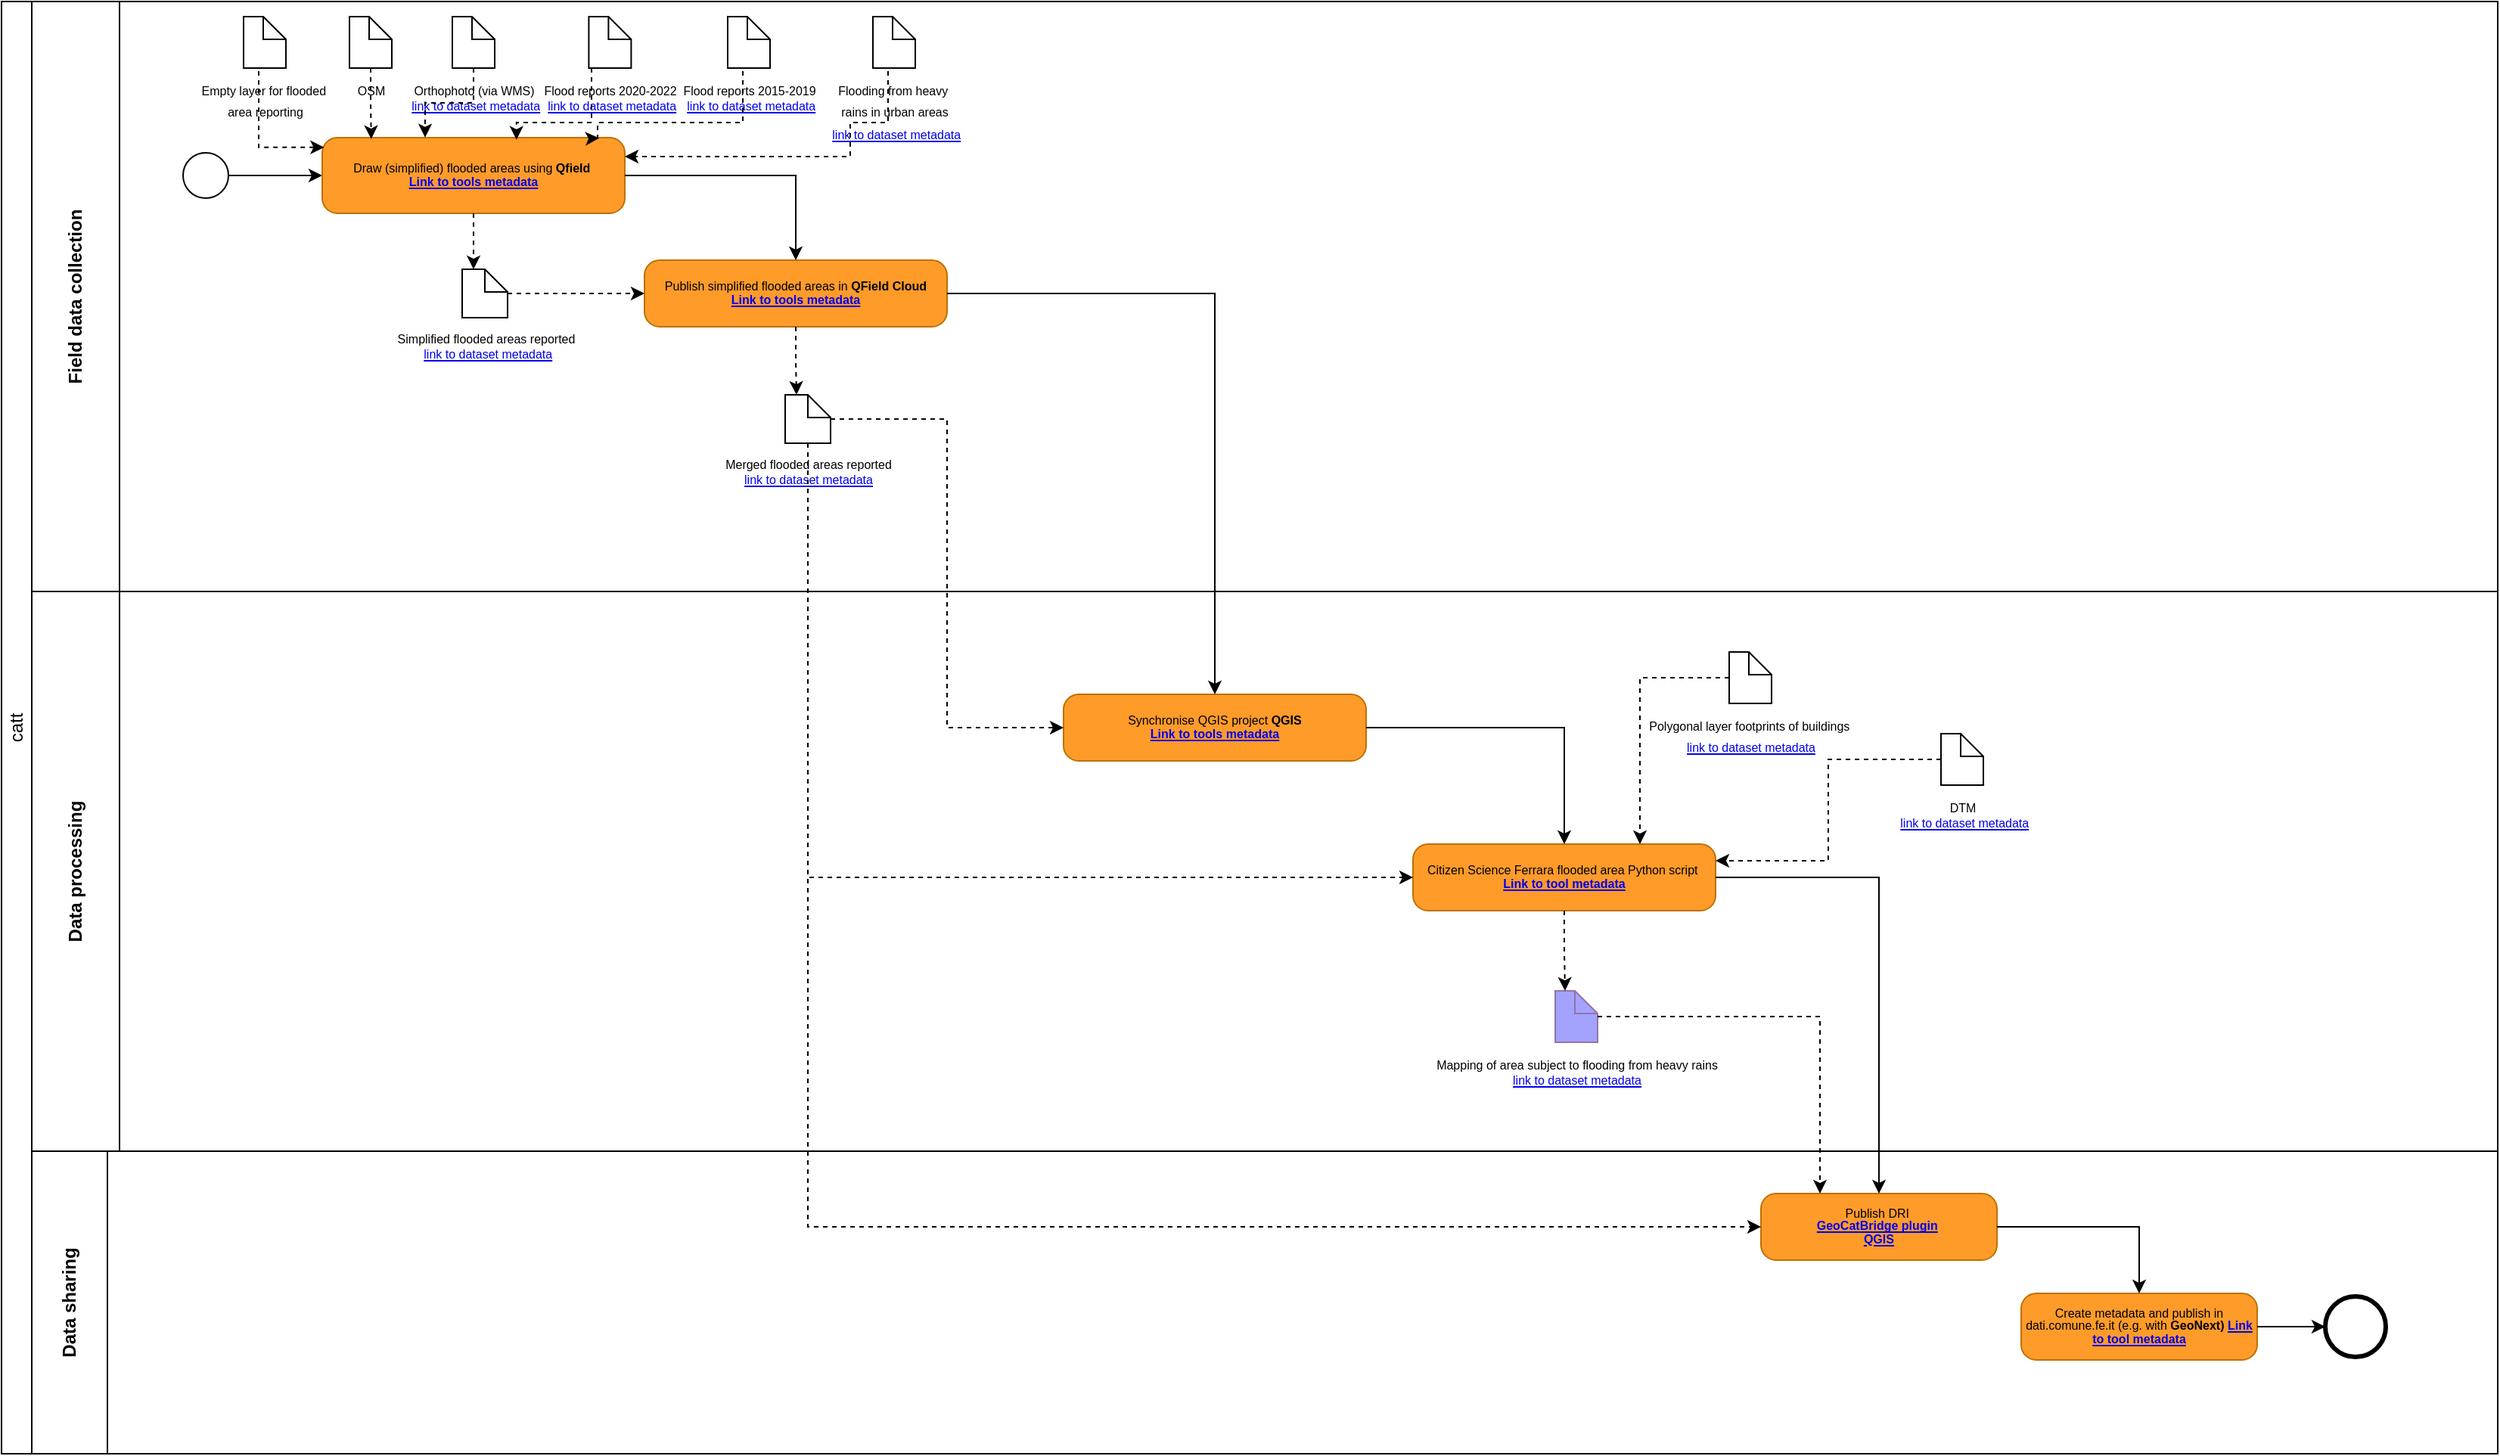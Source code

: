 <mxfile version="26.1.1">
  <diagram name="FE_CS_Floods" id="Fl7lTP8CgrJQdIfu86Pg">
    <mxGraphModel grid="1" page="1" gridSize="10" guides="1" tooltips="1" connect="1" arrows="1" fold="1" pageScale="1" pageWidth="3300" pageHeight="4681" math="0" shadow="0">
      <root>
        <mxCell id="SzkD9skeZVJdTODsGsiK-0" />
        <mxCell id="SzkD9skeZVJdTODsGsiK-1" parent="SzkD9skeZVJdTODsGsiK-0" />
        <mxCell id="SzkD9skeZVJdTODsGsiK-2" value="catt" style="swimlane;html=1;childLayout=stackLayout;resizeParent=1;resizeParentMax=0;horizontal=0;startSize=20;horizontalStack=0;whiteSpace=wrap;fontStyle=0" vertex="1" parent="SzkD9skeZVJdTODsGsiK-1">
          <mxGeometry x="50" y="-4390" width="1650" height="960" as="geometry">
            <mxRectangle x="99" y="-2240" width="40" height="50" as="alternateBounds" />
          </mxGeometry>
        </mxCell>
        <mxCell id="SzkD9skeZVJdTODsGsiK-3" value="Field data collection" style="swimlane;html=1;startSize=58;horizontal=0;whiteSpace=wrap;" vertex="1" parent="SzkD9skeZVJdTODsGsiK-2">
          <mxGeometry x="20" width="1630" height="390" as="geometry">
            <mxRectangle x="20" width="1133" height="30" as="alternateBounds" />
          </mxGeometry>
        </mxCell>
        <mxCell id="SzkD9skeZVJdTODsGsiK-4" style="edgeStyle=orthogonalEdgeStyle;rounded=0;orthogonalLoop=1;jettySize=auto;html=1;entryX=0;entryY=0.5;entryDx=0;entryDy=0;entryPerimeter=0;" edge="1" parent="SzkD9skeZVJdTODsGsiK-3" source="SzkD9skeZVJdTODsGsiK-5" target="SzkD9skeZVJdTODsGsiK-6">
          <mxGeometry relative="1" as="geometry">
            <mxPoint x="120" y="284" as="targetPoint" />
          </mxGeometry>
        </mxCell>
        <mxCell id="SzkD9skeZVJdTODsGsiK-5" value="" style="points=[[0.145,0.145,0],[0.5,0,0],[0.855,0.145,0],[1,0.5,0],[0.855,0.855,0],[0.5,1,0],[0.145,0.855,0],[0,0.5,0]];shape=mxgraph.bpmn.event;html=1;verticalLabelPosition=bottom;labelBackgroundColor=#ffffff;verticalAlign=top;align=center;perimeter=ellipsePerimeter;outlineConnect=0;aspect=fixed;outline=standard;symbol=general;" vertex="1" parent="SzkD9skeZVJdTODsGsiK-3">
          <mxGeometry x="100" y="100" width="30" height="30" as="geometry" />
        </mxCell>
        <mxCell id="SzkD9skeZVJdTODsGsiK-6" value="&lt;h6 style=&quot;line-height: 100%;&quot;&gt;&lt;span style=&quot;font-weight: normal;&quot;&gt;&lt;font face=&quot;Arial&quot;&gt;&lt;span style=&quot;font-size: 8px;&quot;&gt;Draw (simplified) flooded areas using&lt;/span&gt;&lt;/font&gt;&amp;nbsp;&lt;/span&gt;&lt;span style=&quot;font-size: 8.04px;&quot;&gt;Qfield&amp;nbsp;&lt;br&gt;&lt;/span&gt;&lt;font color=&quot;#ff0000&quot;&gt;&lt;a href=&quot;https://usage.geocat.live/catalogue/srv/eng/catalog.search#/metadata/2d239512-faaa-4024-8c0f-ac369fbeb404&quot;&gt;Link to tools metadata&lt;/a&gt;&lt;/font&gt;&lt;/h6&gt;" style="points=[[0.25,0,0],[0.5,0,0],[0.75,0,0],[1,0.25,0],[1,0.5,0],[1,0.75,0],[0.75,1,0],[0.5,1,0],[0.25,1,0],[0,0.75,0],[0,0.5,0],[0,0.25,0]];shape=mxgraph.bpmn.task;whiteSpace=wrap;rectStyle=rounded;size=10;html=1;container=1;expand=0;collapsible=0;taskMarker=abstract;fillColor=#ff9b29;fontColor=#000000;strokeColor=#BD7000;" vertex="1" parent="SzkD9skeZVJdTODsGsiK-3">
          <mxGeometry x="192" y="90" width="200" height="50" as="geometry" />
        </mxCell>
        <UserObject label="&lt;div style=&quot;line-height: 100%;&quot;&gt;&lt;div style=&quot;line-height: 100%;&quot;&gt;&lt;div style=&quot;line-height: 100%;&quot;&gt;&lt;span style=&quot;font-size: 8px;&quot;&gt;Simplified flooded areas reported&lt;/span&gt;&lt;br&gt;&lt;/div&gt;&lt;/div&gt;&lt;div style=&quot;font-size: 8px; line-height: 100%;&quot;&gt;&lt;span style=&quot;font-family: Arial; background-color: initial;&quot;&gt;&amp;nbsp;&lt;/span&gt;&lt;a href=&quot;https://usage.geocat.live/catalogue/srv/eng/catalog.search#/metadata/2b147d2f-44ad-4a7f-a017-ba9abe6d4aa5&quot; style=&quot;font-family: Arial; background-color: initial;&quot;&gt;link to dataset metadata&lt;/a&gt;&lt;br&gt;&lt;/div&gt;&lt;/div&gt;" id="SzkD9skeZVJdTODsGsiK-7">
          <mxCell style="shape=mxgraph.bpmn.data;labelPosition=center;verticalLabelPosition=bottom;align=center;verticalAlign=top;size=15;html=1;" vertex="1" parent="SzkD9skeZVJdTODsGsiK-3">
            <mxGeometry x="284.5" y="177" width="30" height="32" as="geometry" />
          </mxCell>
        </UserObject>
        <mxCell id="SzkD9skeZVJdTODsGsiK-8" style="edgeStyle=orthogonalEdgeStyle;rounded=0;orthogonalLoop=1;jettySize=auto;html=1;entryX=0;entryY=0;entryDx=7.5;entryDy=0;entryPerimeter=0;dashed=1;" edge="1" parent="SzkD9skeZVJdTODsGsiK-3" source="SzkD9skeZVJdTODsGsiK-6" target="SzkD9skeZVJdTODsGsiK-7">
          <mxGeometry relative="1" as="geometry" />
        </mxCell>
        <UserObject label="&lt;div style=&quot;&quot;&gt;&lt;div style=&quot;&quot;&gt;&lt;font face=&quot;Arial&quot;&gt;&lt;span style=&quot;font-size: 8px;&quot;&gt;Empty layer for flooded&amp;nbsp;&lt;/span&gt;&lt;/font&gt;&lt;/div&gt;&lt;div style=&quot;&quot;&gt;&lt;font face=&quot;Arial&quot;&gt;&lt;span style=&quot;font-size: 8px;&quot;&gt;area reporting&lt;/span&gt;&lt;/font&gt;&lt;/div&gt;&lt;/div&gt;" id="SzkD9skeZVJdTODsGsiK-9">
          <mxCell style="shape=mxgraph.bpmn.data;labelPosition=center;verticalLabelPosition=bottom;align=center;verticalAlign=top;size=15;html=1;" vertex="1" parent="SzkD9skeZVJdTODsGsiK-3">
            <mxGeometry x="140" y="10" width="28" height="34" as="geometry" />
          </mxCell>
        </UserObject>
        <mxCell id="SzkD9skeZVJdTODsGsiK-10" style="edgeStyle=orthogonalEdgeStyle;rounded=0;orthogonalLoop=1;jettySize=auto;html=1;entryX=0.006;entryY=0.128;entryDx=0;entryDy=0;entryPerimeter=0;dashed=1;exitX=0.5;exitY=1;exitDx=0;exitDy=0;exitPerimeter=0;" edge="1" parent="SzkD9skeZVJdTODsGsiK-3" source="SzkD9skeZVJdTODsGsiK-9" target="SzkD9skeZVJdTODsGsiK-6">
          <mxGeometry relative="1" as="geometry">
            <Array as="points">
              <mxPoint x="150" y="44" />
              <mxPoint x="150" y="96" />
            </Array>
          </mxGeometry>
        </mxCell>
        <UserObject label="&lt;div style=&quot;line-height: 100%;&quot;&gt;&lt;div style=&quot;line-height: 100%;&quot;&gt;&lt;div style=&quot;line-height: 100%;&quot;&gt;&lt;span style=&quot;font-size: 8px;&quot;&gt;Merged flooded areas reported&lt;/span&gt;&lt;br&gt;&lt;/div&gt;&lt;/div&gt;&lt;div style=&quot;font-size: 8px; line-height: 100%;&quot;&gt;&lt;a href=&quot;https://usage.geocat.live/catalogue/srv/eng/catalog.search#/metadata/2b147d2f-44ad-4a7f-a017-ba9abe6d4aa5&quot; style=&quot;font-family: Arial; background-color: initial;&quot;&gt;link to dataset metadata&lt;/a&gt;&lt;br&gt;&lt;/div&gt;&lt;/div&gt;" id="SzkD9skeZVJdTODsGsiK-27">
          <mxCell style="shape=mxgraph.bpmn.data;labelPosition=center;verticalLabelPosition=bottom;align=center;verticalAlign=top;size=15;html=1;" vertex="1" parent="SzkD9skeZVJdTODsGsiK-3">
            <mxGeometry x="498" y="260" width="30" height="32" as="geometry" />
          </mxCell>
        </UserObject>
        <UserObject label="&lt;div style=&quot;&quot;&gt;&lt;div style=&quot;&quot;&gt;&lt;font face=&quot;Arial&quot;&gt;&lt;span style=&quot;font-size: 8px;&quot;&gt;Orthophoto (via WMS)&lt;/span&gt;&lt;/font&gt;&lt;br&gt;&lt;/div&gt;&lt;div style=&quot;font-size: 8px;&quot;&gt;&lt;font face=&quot;Arial&quot; style=&quot;font-size: 8px;&quot;&gt;&amp;nbsp;&lt;a href=&quot;https://usage.geocat.live/catalogue/srv/ita/catalog.search#/metadata/f4e9f405-5fbb-4e82-af15-d8045c14c89a&quot;&gt;link to dataset metadata&lt;/a&gt;&lt;/font&gt;&lt;/div&gt;&lt;/div&gt;" id="74SUNnzkTKtyADVK5N_D-0">
          <mxCell style="shape=mxgraph.bpmn.data;labelPosition=center;verticalLabelPosition=bottom;align=center;verticalAlign=top;size=15;html=1;" vertex="1" parent="SzkD9skeZVJdTODsGsiK-3">
            <mxGeometry x="278" y="10" width="28" height="34" as="geometry" />
          </mxCell>
        </UserObject>
        <mxCell id="74SUNnzkTKtyADVK5N_D-1" style="edgeStyle=orthogonalEdgeStyle;rounded=0;orthogonalLoop=1;jettySize=auto;html=1;dashed=1;exitX=0.5;exitY=1;exitDx=0;exitDy=0;exitPerimeter=0;entryX=0.34;entryY=-0.003;entryDx=0;entryDy=0;entryPerimeter=0;" edge="1" parent="SzkD9skeZVJdTODsGsiK-3" source="74SUNnzkTKtyADVK5N_D-0" target="SzkD9skeZVJdTODsGsiK-6">
          <mxGeometry relative="1" as="geometry">
            <mxPoint x="260" y="90" as="targetPoint" />
          </mxGeometry>
        </mxCell>
        <mxCell id="74SUNnzkTKtyADVK5N_D-13" value="&lt;h6 style=&quot;line-height: 100%;&quot;&gt;&lt;font face=&quot;Arial&quot; style=&quot;&quot;&gt;&lt;span style=&quot;font-size: 8px;&quot;&gt;&lt;span style=&quot;font-weight: normal;&quot;&gt;Publish DRI&amp;nbsp;&lt;br&gt;&lt;/span&gt;&lt;a href=&quot;https://usage.geocat.live/catalogue/srv/ita/catalog.search#/metadata/547e29bd-4d1b-43d2-9be4-fba6f09ac14c&quot;&gt;GeoCatBridge plugin&lt;/a&gt;&amp;nbsp;&lt;br&gt;&lt;/span&gt;&lt;/font&gt;&lt;span style=&quot;font-size: 8.04px;&quot;&gt;&lt;a href=&quot;https://usage.geocat.live/catalogue/srv/ita/catalog.search#/metadata/2dccbea6-8c1f-4402-af6d-78382cc6e8a1&quot;&gt;QGIS&lt;/a&gt;&lt;/span&gt;&lt;/h6&gt;" style="points=[[0.25,0,0],[0.5,0,0],[0.75,0,0],[1,0.25,0],[1,0.5,0],[1,0.75,0],[0.75,1,0],[0.5,1,0],[0.25,1,0],[0,0.75,0],[0,0.5,0],[0,0.25,0]];shape=mxgraph.bpmn.task;whiteSpace=wrap;rectStyle=rounded;size=10;html=1;container=1;expand=0;collapsible=0;taskMarker=abstract;fillColor=#ff9b29;fontColor=#000000;strokeColor=#BD7000;" vertex="1" parent="SzkD9skeZVJdTODsGsiK-3">
          <mxGeometry x="1143" y="788" width="156" height="44" as="geometry" />
        </mxCell>
        <mxCell id="74SUNnzkTKtyADVK5N_D-16" style="edgeStyle=orthogonalEdgeStyle;rounded=0;orthogonalLoop=1;jettySize=auto;html=1;entryX=0;entryY=0.5;entryDx=0;entryDy=0;entryPerimeter=0;exitX=0.5;exitY=1;exitDx=0;exitDy=0;exitPerimeter=0;dashed=1;" edge="1" parent="SzkD9skeZVJdTODsGsiK-3" source="SzkD9skeZVJdTODsGsiK-27" target="74SUNnzkTKtyADVK5N_D-13">
          <mxGeometry relative="1" as="geometry" />
        </mxCell>
        <mxCell id="74SUNnzkTKtyADVK5N_D-19" value="" style="points=[[0.145,0.145,0],[0.5,0,0],[0.855,0.145,0],[1,0.5,0],[0.855,0.855,0],[0.5,1,0],[0.145,0.855,0],[0,0.5,0]];shape=mxgraph.bpmn.event;html=1;verticalLabelPosition=bottom;labelBackgroundColor=#ffffff;verticalAlign=top;align=center;perimeter=ellipsePerimeter;outlineConnect=0;aspect=fixed;outline=end;symbol=terminate2;" vertex="1" parent="SzkD9skeZVJdTODsGsiK-3">
          <mxGeometry x="1516" y="856" width="40" height="40" as="geometry" />
        </mxCell>
        <UserObject label="&lt;div style=&quot;&quot;&gt;&lt;div style=&quot;&quot;&gt;&lt;font face=&quot;Arial&quot;&gt;&lt;span style=&quot;font-size: 8px;&quot;&gt;OSM&lt;/span&gt;&lt;/font&gt;&lt;/div&gt;&lt;/div&gt;" id="74SUNnzkTKtyADVK5N_D-2">
          <mxCell style="shape=mxgraph.bpmn.data;labelPosition=center;verticalLabelPosition=bottom;align=center;verticalAlign=top;size=15;html=1;" vertex="1" parent="SzkD9skeZVJdTODsGsiK-3">
            <mxGeometry x="210" y="10" width="28" height="34" as="geometry" />
          </mxCell>
        </UserObject>
        <mxCell id="74SUNnzkTKtyADVK5N_D-3" style="edgeStyle=orthogonalEdgeStyle;rounded=0;orthogonalLoop=1;jettySize=auto;html=1;entryX=0.162;entryY=0.018;entryDx=0;entryDy=0;entryPerimeter=0;dashed=1;exitX=0.5;exitY=1;exitDx=0;exitDy=0;exitPerimeter=0;" edge="1" parent="SzkD9skeZVJdTODsGsiK-3" source="74SUNnzkTKtyADVK5N_D-2" target="SzkD9skeZVJdTODsGsiK-6">
          <mxGeometry relative="1" as="geometry">
            <mxPoint x="224" y="90" as="targetPoint" />
          </mxGeometry>
        </mxCell>
        <UserObject label="&lt;div style=&quot;&quot;&gt;&lt;div style=&quot;&quot;&gt;&lt;font face=&quot;Arial&quot;&gt;&lt;span style=&quot;font-size: 8px;&quot;&gt;Flood reports 2020-2022&lt;/span&gt;&lt;/font&gt;&lt;br&gt;&lt;/div&gt;&lt;div style=&quot;font-size: 8px;&quot;&gt;&lt;font face=&quot;Arial&quot; style=&quot;font-size: 8px;&quot;&gt;&amp;nbsp;&lt;a href=&quot;https://usage.geocat.live/catalogue/srv/ita/catalog.search#/metadata/e8f53bfc-6b4f-4607-a69c-a5670a60ada8&quot;&gt;link to dataset metadata&lt;/a&gt;&lt;/font&gt;&lt;/div&gt;&lt;/div&gt;" id="pdKRyIEJhpnBWiq7Z5HK-0">
          <mxCell style="shape=mxgraph.bpmn.data;labelPosition=center;verticalLabelPosition=bottom;align=center;verticalAlign=top;size=15;html=1;" vertex="1" parent="SzkD9skeZVJdTODsGsiK-3">
            <mxGeometry x="368.2" y="10" width="28" height="34" as="geometry" />
          </mxCell>
        </UserObject>
        <mxCell id="pdKRyIEJhpnBWiq7Z5HK-1" style="edgeStyle=orthogonalEdgeStyle;rounded=0;orthogonalLoop=1;jettySize=auto;html=1;dashed=1;entryX=0.642;entryY=0.028;entryDx=0;entryDy=0;entryPerimeter=0;" edge="1" parent="SzkD9skeZVJdTODsGsiK-3" source="pdKRyIEJhpnBWiq7Z5HK-0" target="SzkD9skeZVJdTODsGsiK-6">
          <mxGeometry relative="1" as="geometry">
            <mxPoint x="320.0" y="91.7" as="targetPoint" />
            <Array as="points">
              <mxPoint x="370" y="80" />
              <mxPoint x="320" y="80" />
            </Array>
          </mxGeometry>
        </mxCell>
        <UserObject label="&lt;div style=&quot;&quot;&gt;&lt;div style=&quot;&quot;&gt;&lt;font face=&quot;Arial&quot;&gt;&lt;span style=&quot;font-size: 8px;&quot;&gt;Flood reports 2015-2019&lt;/span&gt;&lt;/font&gt;&lt;br&gt;&lt;/div&gt;&lt;div style=&quot;font-size: 8px;&quot;&gt;&lt;font face=&quot;Arial&quot; style=&quot;font-size: 8px;&quot;&gt;&amp;nbsp;&lt;a href=&quot;https://usage.geocat.live/catalogue/srv/ita/catalog.search#/metadata/dc92bc51-6824-42bc-857b-8742bdd8a42b&quot;&gt;link to dataset metadata&lt;/a&gt;&lt;/font&gt;&lt;/div&gt;&lt;/div&gt;" id="pdKRyIEJhpnBWiq7Z5HK-4">
          <mxCell style="shape=mxgraph.bpmn.data;labelPosition=center;verticalLabelPosition=bottom;align=center;verticalAlign=top;size=15;html=1;" vertex="1" parent="SzkD9skeZVJdTODsGsiK-3">
            <mxGeometry x="460" y="10" width="28" height="34" as="geometry" />
          </mxCell>
        </UserObject>
        <mxCell id="pdKRyIEJhpnBWiq7Z5HK-5" style="edgeStyle=orthogonalEdgeStyle;rounded=0;orthogonalLoop=1;jettySize=auto;html=1;dashed=1;entryX=0.915;entryY=0.005;entryDx=0;entryDy=0;entryPerimeter=0;exitX=0.5;exitY=1;exitDx=0;exitDy=0;exitPerimeter=0;" edge="1" parent="SzkD9skeZVJdTODsGsiK-3" source="pdKRyIEJhpnBWiq7Z5HK-4" target="SzkD9skeZVJdTODsGsiK-6">
          <mxGeometry relative="1" as="geometry">
            <mxPoint x="444.5" y="92" as="targetPoint" />
            <Array as="points">
              <mxPoint x="470" y="44" />
              <mxPoint x="470" y="80" />
              <mxPoint x="374" y="80" />
              <mxPoint x="374" y="90" />
            </Array>
          </mxGeometry>
        </mxCell>
        <UserObject label="&lt;div style=&quot;&quot;&gt;&lt;div style=&quot;&quot;&gt;&lt;span style=&quot;background-color: initial; font-size: 8px;&quot;&gt;&lt;font face=&quot;Arial&quot;&gt;Flooding from heavy&amp;nbsp;&lt;/font&gt;&lt;/span&gt;&lt;/div&gt;&lt;div style=&quot;&quot;&gt;&lt;span style=&quot;background-color: initial; font-size: 8px;&quot;&gt;&lt;font face=&quot;Arial&quot;&gt;rains in urban areas&lt;/font&gt;&lt;/span&gt;&lt;/div&gt;&lt;div style=&quot;&quot;&gt;&lt;span style=&quot;font-size: 8px; font-family: Arial; background-color: initial;&quot;&gt;&amp;nbsp;&lt;/span&gt;&lt;a href=&quot;https://usage.geocat.live/catalogue/srv/ita/catalog.search#/metadata/a2831652-6de6-42a9-8cfa-83f0ad1f39d8&quot; style=&quot;font-size: 8px; font-family: Arial; background-color: initial;&quot;&gt;link to dataset metadata&lt;/a&gt;&lt;br&gt;&lt;/div&gt;&lt;/div&gt;" id="pdKRyIEJhpnBWiq7Z5HK-6">
          <mxCell style="shape=mxgraph.bpmn.data;labelPosition=center;verticalLabelPosition=bottom;align=center;verticalAlign=top;size=15;html=1;" vertex="1" parent="SzkD9skeZVJdTODsGsiK-3">
            <mxGeometry x="556" y="10" width="28" height="34" as="geometry" />
          </mxCell>
        </UserObject>
        <mxCell id="pdKRyIEJhpnBWiq7Z5HK-7" style="edgeStyle=orthogonalEdgeStyle;rounded=0;orthogonalLoop=1;jettySize=auto;html=1;dashed=1;exitX=0.5;exitY=1;exitDx=0;exitDy=0;exitPerimeter=0;entryX=1;entryY=0.25;entryDx=0;entryDy=0;entryPerimeter=0;" edge="1" parent="SzkD9skeZVJdTODsGsiK-3" source="pdKRyIEJhpnBWiq7Z5HK-6" target="SzkD9skeZVJdTODsGsiK-6">
          <mxGeometry relative="1" as="geometry">
            <mxPoint x="470" y="110" as="targetPoint" />
            <Array as="points">
              <mxPoint x="566" y="44" />
              <mxPoint x="566" y="80" />
              <mxPoint x="541" y="80" />
              <mxPoint x="541" y="103" />
            </Array>
          </mxGeometry>
        </mxCell>
        <mxCell id="SzkD9skeZVJdTODsGsiK-34" value="&lt;div&gt;Data processing&lt;/div&gt;" style="swimlane;html=1;startSize=58;horizontal=0;autosize=0;fixedWidth=0;whiteSpace=wrap;" vertex="1" parent="SzkD9skeZVJdTODsGsiK-2">
          <mxGeometry x="20" y="390" width="1630" height="370" as="geometry" />
        </mxCell>
        <mxCell id="jW8SsWcP30lV7KbBp710-4" value="&lt;h6 style=&quot;line-height: 100%;&quot;&gt;&lt;span style=&quot;font-weight: normal;&quot;&gt;&lt;font face=&quot;Arial&quot;&gt;&lt;span style=&quot;font-size: 8px;&quot;&gt;Synchronise QGIS project&lt;/span&gt;&lt;/font&gt;&amp;nbsp;&lt;/span&gt;&lt;span style=&quot;font-size: 8.04px;&quot;&gt;QGIS &lt;br&gt;&lt;/span&gt;&lt;font color=&quot;#ff0000&quot;&gt;&lt;a href=&quot;https://usage.geocat.live/catalogue/srv/ita/catalog.search#/metadata/2d239512-faaa-4024-8c0f-ac369fbeb404&quot;&gt;Link to tools metadata&lt;/a&gt;&lt;/font&gt;&lt;/h6&gt;" style="points=[[0.25,0,0],[0.5,0,0],[0.75,0,0],[1,0.25,0],[1,0.5,0],[1,0.75,0],[0.75,1,0],[0.5,1,0],[0.25,1,0],[0,0.75,0],[0,0.5,0],[0,0.25,0]];shape=mxgraph.bpmn.task;whiteSpace=wrap;rectStyle=rounded;size=10;html=1;container=1;expand=0;collapsible=0;taskMarker=abstract;fillColor=#ff9b29;fontColor=#000000;strokeColor=#BD7000;" vertex="1" parent="SzkD9skeZVJdTODsGsiK-34">
          <mxGeometry x="682" y="68" width="200" height="44" as="geometry" />
        </mxCell>
        <mxCell id="74SUNnzkTKtyADVK5N_D-4" value="&lt;h6 style=&quot;line-height: 100%;&quot;&gt;&lt;span style=&quot;background-color: initial; font-size: 8px; font-weight: 400;&quot;&gt;&lt;font face=&quot;Arial&quot;&gt;Citizen Science Ferrara flooded area Python script&amp;nbsp;&lt;/font&gt;&lt;/span&gt;&lt;span style=&quot;font-weight: normal;&quot;&gt;&lt;font face=&quot;Arial&quot;&gt;&lt;span style=&quot;font-size: 8px;&quot;&gt;&lt;br&gt;&lt;/span&gt;&lt;/font&gt;&lt;/span&gt;&lt;font color=&quot;#ff0000&quot;&gt;&lt;a href=&quot;https://usage.geocat.live/catalogue/srv/ita/catalog.search#/metadata/78cf7716-e521-441e-92b5-87f6fe86c5f0&quot;&gt;Link to tool metadata&lt;/a&gt;&lt;/font&gt;&lt;/h6&gt;" style="points=[[0.25,0,0],[0.5,0,0],[0.75,0,0],[1,0.25,0],[1,0.5,0],[1,0.75,0],[0.75,1,0],[0.5,1,0],[0.25,1,0],[0,0.75,0],[0,0.5,0],[0,0.25,0]];shape=mxgraph.bpmn.task;whiteSpace=wrap;rectStyle=rounded;size=10;html=1;container=1;expand=0;collapsible=0;taskMarker=abstract;fillColor=#ff9b29;fontColor=#000000;strokeColor=#BD7000;" vertex="1" parent="SzkD9skeZVJdTODsGsiK-34">
          <mxGeometry x="913" y="167" width="200" height="44" as="geometry" />
        </mxCell>
        <mxCell id="74SUNnzkTKtyADVK5N_D-5" style="edgeStyle=orthogonalEdgeStyle;rounded=0;orthogonalLoop=1;jettySize=auto;html=1;entryX=0.5;entryY=0;entryDx=0;entryDy=0;entryPerimeter=0;" edge="1" parent="SzkD9skeZVJdTODsGsiK-34" source="jW8SsWcP30lV7KbBp710-4" target="74SUNnzkTKtyADVK5N_D-4">
          <mxGeometry relative="1" as="geometry" />
        </mxCell>
        <UserObject label="&lt;div style=&quot;&quot;&gt;&lt;div style=&quot;&quot;&gt;&lt;font face=&quot;Arial&quot;&gt;&lt;span style=&quot;font-size: 8px;&quot;&gt;Polygonal layer footprints of buildings&lt;/span&gt;&lt;/font&gt;&lt;b style=&quot;font-size: 8px; font-family: Arial; background-color: initial;&quot;&gt;&lt;font color=&quot;#ff0000&quot;&gt;&amp;nbsp;&lt;/font&gt;&lt;/b&gt;&lt;/div&gt;&lt;div style=&quot;&quot;&gt;&lt;a style=&quot;font-size: 8px; font-family: Arial; background-color: initial;&quot; href=&quot;https://usage.geocat.live/catalogue/srv/ita/catalog.search#/metadata/4a561dec-b977-4bb1-a5e3-6743c8e98fcd&quot;&gt;link to dataset metadata&lt;/a&gt;&lt;/div&gt;&lt;/div&gt;" id="74SUNnzkTKtyADVK5N_D-6">
          <mxCell style="shape=mxgraph.bpmn.data;labelPosition=center;verticalLabelPosition=bottom;align=center;verticalAlign=top;size=15;html=1;" vertex="1" parent="SzkD9skeZVJdTODsGsiK-34">
            <mxGeometry x="1122" y="40" width="28" height="34" as="geometry" />
          </mxCell>
        </UserObject>
        <mxCell id="74SUNnzkTKtyADVK5N_D-7" style="edgeStyle=orthogonalEdgeStyle;rounded=0;orthogonalLoop=1;jettySize=auto;html=1;entryX=0.75;entryY=0;entryDx=0;entryDy=0;entryPerimeter=0;dashed=1;" edge="1" parent="SzkD9skeZVJdTODsGsiK-34" source="74SUNnzkTKtyADVK5N_D-6" target="74SUNnzkTKtyADVK5N_D-4">
          <mxGeometry relative="1" as="geometry" />
        </mxCell>
        <UserObject label="&lt;div style=&quot;&quot;&gt;&lt;div style=&quot;&quot;&gt;&lt;font face=&quot;Arial&quot;&gt;&lt;span style=&quot;font-size: 8px;&quot;&gt;Mapping of area subject to flooding from heavy rains&lt;/span&gt;&lt;/font&gt;&lt;/div&gt;&lt;div style=&quot;font-size: 8px;&quot;&gt;&lt;font face=&quot;Arial&quot; style=&quot;font-size: 8px;&quot;&gt;&lt;a href=&quot;https://usage.geocat.live/catalogue/srv/ita/catalog.search#/metadata/e68fc0f1-f55a-4578-9797-4898eac8ae4c&quot;&gt;link to dataset metadata&lt;/a&gt;&lt;/font&gt;&lt;/div&gt;&lt;/div&gt;" id="74SUNnzkTKtyADVK5N_D-8">
          <mxCell style="shape=mxgraph.bpmn.data;labelPosition=center;verticalLabelPosition=bottom;align=center;verticalAlign=top;size=15;html=1;fillColor=#A3A3FF;strokeColor=#9673a6;" vertex="1" parent="SzkD9skeZVJdTODsGsiK-34">
            <mxGeometry x="1007" y="264" width="28" height="34" as="geometry" />
          </mxCell>
        </UserObject>
        <UserObject label="&lt;div style=&quot;&quot;&gt;&lt;div style=&quot;&quot;&gt;&lt;font face=&quot;Arial&quot;&gt;&lt;span style=&quot;font-size: 8px;&quot;&gt;DTM&lt;/span&gt;&lt;/font&gt;&lt;br&gt;&lt;/div&gt;&lt;div style=&quot;font-size: 8px;&quot;&gt;&lt;font face=&quot;Arial&quot; style=&quot;font-size: 8px;&quot;&gt;&amp;nbsp;&lt;a href=&quot;https://usage.geocat.live/catalogue/srv/ita/catalog.search#/metadata/2572fd30-294f-4350-85aa-bac6de8d7ad1&quot;&gt;link to dataset metadata&lt;/a&gt;&lt;/font&gt;&lt;/div&gt;&lt;/div&gt;" id="74SUNnzkTKtyADVK5N_D-9">
          <mxCell style="shape=mxgraph.bpmn.data;labelPosition=center;verticalLabelPosition=bottom;align=center;verticalAlign=top;size=15;html=1;" vertex="1" parent="SzkD9skeZVJdTODsGsiK-34">
            <mxGeometry x="1262" y="94" width="28" height="34" as="geometry" />
          </mxCell>
        </UserObject>
        <mxCell id="74SUNnzkTKtyADVK5N_D-10" style="edgeStyle=orthogonalEdgeStyle;rounded=0;orthogonalLoop=1;jettySize=auto;html=1;entryX=1;entryY=0.25;entryDx=0;entryDy=0;entryPerimeter=0;dashed=1;" edge="1" parent="SzkD9skeZVJdTODsGsiK-34" source="74SUNnzkTKtyADVK5N_D-9" target="74SUNnzkTKtyADVK5N_D-4">
          <mxGeometry relative="1" as="geometry" />
        </mxCell>
        <mxCell id="74SUNnzkTKtyADVK5N_D-11" style="edgeStyle=orthogonalEdgeStyle;rounded=0;orthogonalLoop=1;jettySize=auto;html=1;entryX=0;entryY=0;entryDx=6.5;entryDy=0;entryPerimeter=0;dashed=1;" edge="1" parent="SzkD9skeZVJdTODsGsiK-34" source="74SUNnzkTKtyADVK5N_D-4" target="74SUNnzkTKtyADVK5N_D-8">
          <mxGeometry relative="1" as="geometry" />
        </mxCell>
        <mxCell id="SzkD9skeZVJdTODsGsiK-67" value="Data sharing" style="swimlane;html=1;startSize=50;horizontal=0;whiteSpace=wrap;" vertex="1" parent="SzkD9skeZVJdTODsGsiK-2">
          <mxGeometry x="20" y="760" width="1630" height="200" as="geometry" />
        </mxCell>
        <mxCell id="jW8SsWcP30lV7KbBp710-6" style="edgeStyle=orthogonalEdgeStyle;rounded=0;orthogonalLoop=1;jettySize=auto;html=1;entryX=0;entryY=0.5;entryDx=0;entryDy=0;entryPerimeter=0;dashed=1;" edge="1" parent="SzkD9skeZVJdTODsGsiK-2" source="SzkD9skeZVJdTODsGsiK-27" target="jW8SsWcP30lV7KbBp710-4">
          <mxGeometry relative="1" as="geometry" />
        </mxCell>
        <mxCell id="74SUNnzkTKtyADVK5N_D-14" style="edgeStyle=orthogonalEdgeStyle;rounded=0;orthogonalLoop=1;jettySize=auto;html=1;" edge="1" parent="SzkD9skeZVJdTODsGsiK-2" source="74SUNnzkTKtyADVK5N_D-4" target="74SUNnzkTKtyADVK5N_D-13">
          <mxGeometry relative="1" as="geometry" />
        </mxCell>
        <mxCell id="74SUNnzkTKtyADVK5N_D-15" style="edgeStyle=orthogonalEdgeStyle;rounded=0;orthogonalLoop=1;jettySize=auto;html=1;entryX=0.25;entryY=0;entryDx=0;entryDy=0;entryPerimeter=0;dashed=1;" edge="1" parent="SzkD9skeZVJdTODsGsiK-2" source="74SUNnzkTKtyADVK5N_D-8" target="74SUNnzkTKtyADVK5N_D-13">
          <mxGeometry relative="1" as="geometry" />
        </mxCell>
        <mxCell id="74SUNnzkTKtyADVK5N_D-21" style="edgeStyle=orthogonalEdgeStyle;rounded=0;orthogonalLoop=1;jettySize=auto;html=1;entryX=0;entryY=0.5;entryDx=0;entryDy=0;entryPerimeter=0;exitX=0.5;exitY=1;exitDx=0;exitDy=0;exitPerimeter=0;dashed=1;" edge="1" parent="SzkD9skeZVJdTODsGsiK-2" source="SzkD9skeZVJdTODsGsiK-27" target="74SUNnzkTKtyADVK5N_D-4">
          <mxGeometry relative="1" as="geometry" />
        </mxCell>
        <UserObject label="&lt;h6 style=&quot;line-height: 100%;&quot;&gt;&lt;span style=&quot;font-weight: normal;&quot;&gt;&lt;font face=&quot;Arial&quot;&gt;&lt;span style=&quot;font-size: 8px;&quot;&gt;Publish simplified flooded areas in&lt;/span&gt;&lt;/font&gt;&amp;nbsp;&lt;/span&gt;&lt;span style=&quot;font-size: 8.04px;&quot;&gt;QField Cloud &lt;br&gt;&lt;/span&gt;&lt;font color=&quot;#ff0000&quot;&gt;&lt;a href=&quot;https://usage.geocat.live/catalogue/srv/ita/catalog.search#/metadata/2d239512-faaa-4024-8c0f-ac369fbeb404&quot;&gt;Link to tools metadata&lt;/a&gt;&lt;/font&gt;&lt;/h6&gt;&lt;h6 style=&quot;line-height: 100%;&quot;&gt;&lt;font color=&quot;#ff0000&quot;&gt; &lt;/font&gt;&lt;/h6&gt;" linkTarget="_blank" id="jW8SsWcP30lV7KbBp710-0">
          <mxCell style="points=[[0.25,0,0],[0.5,0,0],[0.75,0,0],[1,0.25,0],[1,0.5,0],[1,0.75,0],[0.75,1,0],[0.5,1,0],[0.25,1,0],[0,0.75,0],[0,0.5,0],[0,0.25,0]];shape=mxgraph.bpmn.task;whiteSpace=wrap;rectStyle=rounded;size=10;html=1;container=1;expand=0;collapsible=0;taskMarker=abstract;fillColor=#ff9b29;fontColor=#000000;strokeColor=#BD7000;" vertex="1" parent="SzkD9skeZVJdTODsGsiK-1">
            <mxGeometry x="475" y="-4219" width="200" height="44" as="geometry" />
          </mxCell>
        </UserObject>
        <mxCell id="SzkD9skeZVJdTODsGsiK-29" style="edgeStyle=orthogonalEdgeStyle;rounded=0;orthogonalLoop=1;jettySize=auto;html=1;entryX=0.5;entryY=0;entryDx=0;entryDy=0;entryPerimeter=0;" edge="1" parent="SzkD9skeZVJdTODsGsiK-1" source="SzkD9skeZVJdTODsGsiK-6" target="jW8SsWcP30lV7KbBp710-0">
          <mxGeometry relative="1" as="geometry">
            <mxPoint x="690" y="-4200" as="targetPoint" />
          </mxGeometry>
        </mxCell>
        <mxCell id="jW8SsWcP30lV7KbBp710-1" style="edgeStyle=orthogonalEdgeStyle;rounded=0;orthogonalLoop=1;jettySize=auto;html=1;entryX=0;entryY=0.5;entryDx=0;entryDy=0;entryPerimeter=0;dashed=1;" edge="1" parent="SzkD9skeZVJdTODsGsiK-1" source="SzkD9skeZVJdTODsGsiK-7" target="jW8SsWcP30lV7KbBp710-0">
          <mxGeometry relative="1" as="geometry" />
        </mxCell>
        <mxCell id="jW8SsWcP30lV7KbBp710-3" style="edgeStyle=orthogonalEdgeStyle;rounded=0;orthogonalLoop=1;jettySize=auto;html=1;entryX=0;entryY=0;entryDx=7.5;entryDy=0;entryPerimeter=0;dashed=1;" edge="1" parent="SzkD9skeZVJdTODsGsiK-1" source="jW8SsWcP30lV7KbBp710-0" target="SzkD9skeZVJdTODsGsiK-27">
          <mxGeometry relative="1" as="geometry" />
        </mxCell>
        <mxCell id="jW8SsWcP30lV7KbBp710-5" style="edgeStyle=orthogonalEdgeStyle;rounded=0;orthogonalLoop=1;jettySize=auto;html=1;entryX=0.5;entryY=0;entryDx=0;entryDy=0;entryPerimeter=0;" edge="1" parent="SzkD9skeZVJdTODsGsiK-1" source="jW8SsWcP30lV7KbBp710-0" target="jW8SsWcP30lV7KbBp710-4">
          <mxGeometry relative="1" as="geometry" />
        </mxCell>
        <mxCell id="74SUNnzkTKtyADVK5N_D-17" value="&lt;h6 style=&quot;line-height: 100%;&quot;&gt;&lt;font style=&quot;&quot; face=&quot;Arial&quot;&gt;&lt;span style=&quot;font-size: 8px;&quot;&gt;&lt;span style=&quot;font-weight: normal;&quot;&gt;Create metadata and publish in dati.comune.fe.it (e.g. with&amp;nbsp;&lt;/span&gt;GeoNext) &lt;a href=&quot;https://usage.geocat.live/catalogue/srv/ita/catalog.search#/metadata/f4fe374e-0a56-4910-9f3a-e8b7519c373e&quot;&gt;Link to tool metadata&lt;/a&gt;&lt;/span&gt;&lt;/font&gt;&lt;/h6&gt;" style="points=[[0.25,0,0],[0.5,0,0],[0.75,0,0],[1,0.25,0],[1,0.5,0],[1,0.75,0],[0.75,1,0],[0.5,1,0],[0.25,1,0],[0,0.75,0],[0,0.5,0],[0,0.25,0]];shape=mxgraph.bpmn.task;whiteSpace=wrap;rectStyle=rounded;size=10;html=1;container=1;expand=0;collapsible=0;taskMarker=abstract;fillColor=#ff9b29;fontColor=#000000;strokeColor=#BD7000;" vertex="1" parent="SzkD9skeZVJdTODsGsiK-1">
          <mxGeometry x="1385" y="-3536" width="156" height="44" as="geometry" />
        </mxCell>
        <mxCell id="74SUNnzkTKtyADVK5N_D-18" style="edgeStyle=orthogonalEdgeStyle;rounded=0;orthogonalLoop=1;jettySize=auto;html=1;entryX=0.5;entryY=0;entryDx=0;entryDy=0;entryPerimeter=0;" edge="1" parent="SzkD9skeZVJdTODsGsiK-1" source="74SUNnzkTKtyADVK5N_D-13" target="74SUNnzkTKtyADVK5N_D-17">
          <mxGeometry relative="1" as="geometry" />
        </mxCell>
        <mxCell id="74SUNnzkTKtyADVK5N_D-20" style="edgeStyle=orthogonalEdgeStyle;rounded=0;orthogonalLoop=1;jettySize=auto;html=1;entryX=0;entryY=0.5;entryDx=0;entryDy=0;entryPerimeter=0;" edge="1" parent="SzkD9skeZVJdTODsGsiK-1" source="74SUNnzkTKtyADVK5N_D-17" target="74SUNnzkTKtyADVK5N_D-19">
          <mxGeometry relative="1" as="geometry" />
        </mxCell>
      </root>
    </mxGraphModel>
  </diagram>
</mxfile>
